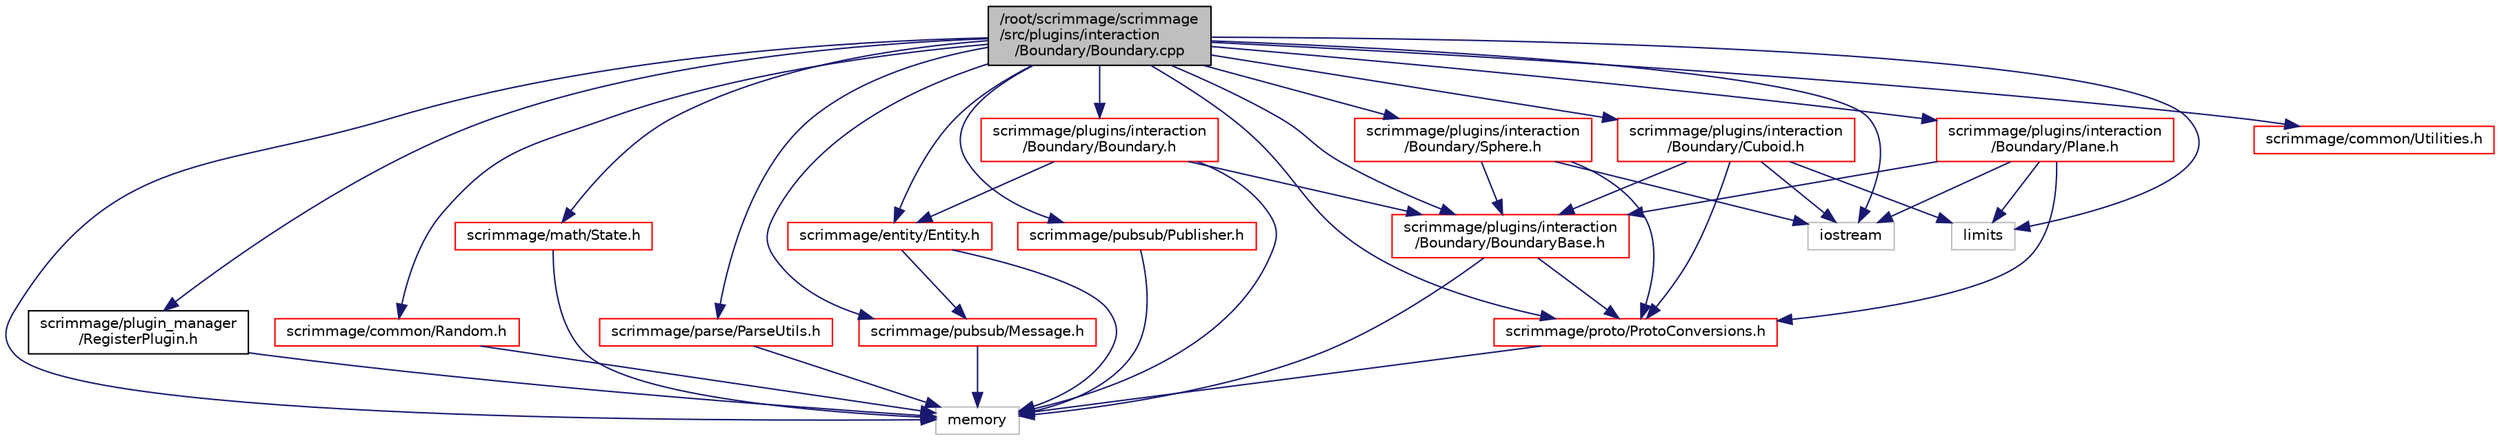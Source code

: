 digraph "/root/scrimmage/scrimmage/src/plugins/interaction/Boundary/Boundary.cpp"
{
 // LATEX_PDF_SIZE
  edge [fontname="Helvetica",fontsize="10",labelfontname="Helvetica",labelfontsize="10"];
  node [fontname="Helvetica",fontsize="10",shape=record];
  Node1 [label="/root/scrimmage/scrimmage\l/src/plugins/interaction\l/Boundary/Boundary.cpp",height=0.2,width=0.4,color="black", fillcolor="grey75", style="filled", fontcolor="black",tooltip="Brief file description."];
  Node1 -> Node2 [color="midnightblue",fontsize="10",style="solid",fontname="Helvetica"];
  Node2 [label="scrimmage/plugin_manager\l/RegisterPlugin.h",height=0.2,width=0.4,color="black", fillcolor="white", style="filled",URL="$RegisterPlugin_8h.html",tooltip="Brief file description."];
  Node2 -> Node3 [color="midnightblue",fontsize="10",style="solid",fontname="Helvetica"];
  Node3 [label="memory",height=0.2,width=0.4,color="grey75", fillcolor="white", style="filled",tooltip=" "];
  Node1 -> Node4 [color="midnightblue",fontsize="10",style="solid",fontname="Helvetica"];
  Node4 [label="scrimmage/entity/Entity.h",height=0.2,width=0.4,color="red", fillcolor="white", style="filled",URL="$Entity_8h.html",tooltip="Brief file description."];
  Node4 -> Node12 [color="midnightblue",fontsize="10",style="solid",fontname="Helvetica"];
  Node12 [label="scrimmage/pubsub/Message.h",height=0.2,width=0.4,color="red", fillcolor="white", style="filled",URL="$Message_8h.html",tooltip="Brief file description."];
  Node12 -> Node3 [color="midnightblue",fontsize="10",style="solid",fontname="Helvetica"];
  Node4 -> Node3 [color="midnightblue",fontsize="10",style="solid",fontname="Helvetica"];
  Node1 -> Node20 [color="midnightblue",fontsize="10",style="solid",fontname="Helvetica"];
  Node20 [label="scrimmage/common/Utilities.h",height=0.2,width=0.4,color="red", fillcolor="white", style="filled",URL="$Utilities_8h.html",tooltip="Brief file description."];
  Node1 -> Node22 [color="midnightblue",fontsize="10",style="solid",fontname="Helvetica"];
  Node22 [label="scrimmage/common/Random.h",height=0.2,width=0.4,color="red", fillcolor="white", style="filled",URL="$Random_8h.html",tooltip="Brief file description."];
  Node22 -> Node3 [color="midnightblue",fontsize="10",style="solid",fontname="Helvetica"];
  Node1 -> Node24 [color="midnightblue",fontsize="10",style="solid",fontname="Helvetica"];
  Node24 [label="scrimmage/math/State.h",height=0.2,width=0.4,color="red", fillcolor="white", style="filled",URL="$State_8h.html",tooltip="Brief file description."];
  Node24 -> Node3 [color="midnightblue",fontsize="10",style="solid",fontname="Helvetica"];
  Node1 -> Node28 [color="midnightblue",fontsize="10",style="solid",fontname="Helvetica"];
  Node28 [label="scrimmage/parse/ParseUtils.h",height=0.2,width=0.4,color="red", fillcolor="white", style="filled",URL="$ParseUtils_8h.html",tooltip="Brief file description."];
  Node28 -> Node3 [color="midnightblue",fontsize="10",style="solid",fontname="Helvetica"];
  Node1 -> Node12 [color="midnightblue",fontsize="10",style="solid",fontname="Helvetica"];
  Node1 -> Node29 [color="midnightblue",fontsize="10",style="solid",fontname="Helvetica"];
  Node29 [label="scrimmage/pubsub/Publisher.h",height=0.2,width=0.4,color="red", fillcolor="white", style="filled",URL="$Publisher_8h.html",tooltip="Brief file description."];
  Node29 -> Node3 [color="midnightblue",fontsize="10",style="solid",fontname="Helvetica"];
  Node1 -> Node34 [color="midnightblue",fontsize="10",style="solid",fontname="Helvetica"];
  Node34 [label="scrimmage/proto/ProtoConversions.h",height=0.2,width=0.4,color="red", fillcolor="white", style="filled",URL="$ProtoConversions_8h.html",tooltip="Brief file description."];
  Node34 -> Node3 [color="midnightblue",fontsize="10",style="solid",fontname="Helvetica"];
  Node1 -> Node35 [color="midnightblue",fontsize="10",style="solid",fontname="Helvetica"];
  Node35 [label="scrimmage/plugins/interaction\l/Boundary/BoundaryBase.h",height=0.2,width=0.4,color="red", fillcolor="white", style="filled",URL="$BoundaryBase_8h.html",tooltip="Brief file description."];
  Node35 -> Node34 [color="midnightblue",fontsize="10",style="solid",fontname="Helvetica"];
  Node35 -> Node3 [color="midnightblue",fontsize="10",style="solid",fontname="Helvetica"];
  Node1 -> Node38 [color="midnightblue",fontsize="10",style="solid",fontname="Helvetica"];
  Node38 [label="scrimmage/plugins/interaction\l/Boundary/Boundary.h",height=0.2,width=0.4,color="red", fillcolor="white", style="filled",URL="$Boundary_8h.html",tooltip="Brief file description."];
  Node38 -> Node4 [color="midnightblue",fontsize="10",style="solid",fontname="Helvetica"];
  Node38 -> Node35 [color="midnightblue",fontsize="10",style="solid",fontname="Helvetica"];
  Node38 -> Node3 [color="midnightblue",fontsize="10",style="solid",fontname="Helvetica"];
  Node1 -> Node51 [color="midnightblue",fontsize="10",style="solid",fontname="Helvetica"];
  Node51 [label="scrimmage/plugins/interaction\l/Boundary/Cuboid.h",height=0.2,width=0.4,color="red", fillcolor="white", style="filled",URL="$Cuboid_8h.html",tooltip="Brief file description."];
  Node51 -> Node35 [color="midnightblue",fontsize="10",style="solid",fontname="Helvetica"];
  Node51 -> Node34 [color="midnightblue",fontsize="10",style="solid",fontname="Helvetica"];
  Node51 -> Node45 [color="midnightblue",fontsize="10",style="solid",fontname="Helvetica"];
  Node45 [label="iostream",height=0.2,width=0.4,color="grey75", fillcolor="white", style="filled",tooltip=" "];
  Node51 -> Node52 [color="midnightblue",fontsize="10",style="solid",fontname="Helvetica"];
  Node52 [label="limits",height=0.2,width=0.4,color="grey75", fillcolor="white", style="filled",tooltip=" "];
  Node1 -> Node53 [color="midnightblue",fontsize="10",style="solid",fontname="Helvetica"];
  Node53 [label="scrimmage/plugins/interaction\l/Boundary/Sphere.h",height=0.2,width=0.4,color="red", fillcolor="white", style="filled",URL="$Sphere_8h.html",tooltip="Brief file description."];
  Node53 -> Node35 [color="midnightblue",fontsize="10",style="solid",fontname="Helvetica"];
  Node53 -> Node34 [color="midnightblue",fontsize="10",style="solid",fontname="Helvetica"];
  Node53 -> Node45 [color="midnightblue",fontsize="10",style="solid",fontname="Helvetica"];
  Node1 -> Node54 [color="midnightblue",fontsize="10",style="solid",fontname="Helvetica"];
  Node54 [label="scrimmage/plugins/interaction\l/Boundary/Plane.h",height=0.2,width=0.4,color="red", fillcolor="white", style="filled",URL="$Plane_8h.html",tooltip="Brief file description."];
  Node54 -> Node35 [color="midnightblue",fontsize="10",style="solid",fontname="Helvetica"];
  Node54 -> Node34 [color="midnightblue",fontsize="10",style="solid",fontname="Helvetica"];
  Node54 -> Node45 [color="midnightblue",fontsize="10",style="solid",fontname="Helvetica"];
  Node54 -> Node52 [color="midnightblue",fontsize="10",style="solid",fontname="Helvetica"];
  Node1 -> Node3 [color="midnightblue",fontsize="10",style="solid",fontname="Helvetica"];
  Node1 -> Node52 [color="midnightblue",fontsize="10",style="solid",fontname="Helvetica"];
  Node1 -> Node45 [color="midnightblue",fontsize="10",style="solid",fontname="Helvetica"];
}
